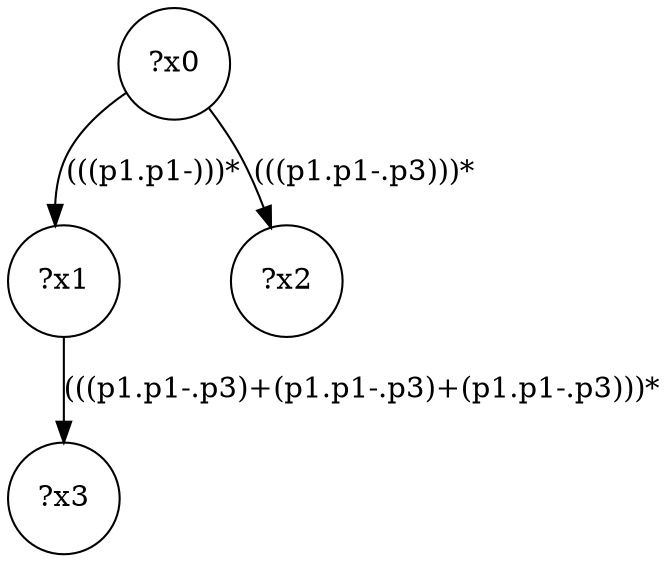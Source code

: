 digraph g {
	x0 [shape=circle, label="?x0"];
	x1 [shape=circle, label="?x1"];
	x0 -> x1 [label="(((p1.p1-)))*"];
	x2 [shape=circle, label="?x2"];
	x0 -> x2 [label="(((p1.p1-.p3)))*"];
	x3 [shape=circle, label="?x3"];
	x1 -> x3 [label="(((p1.p1-.p3)+(p1.p1-.p3)+(p1.p1-.p3)))*"];
}
